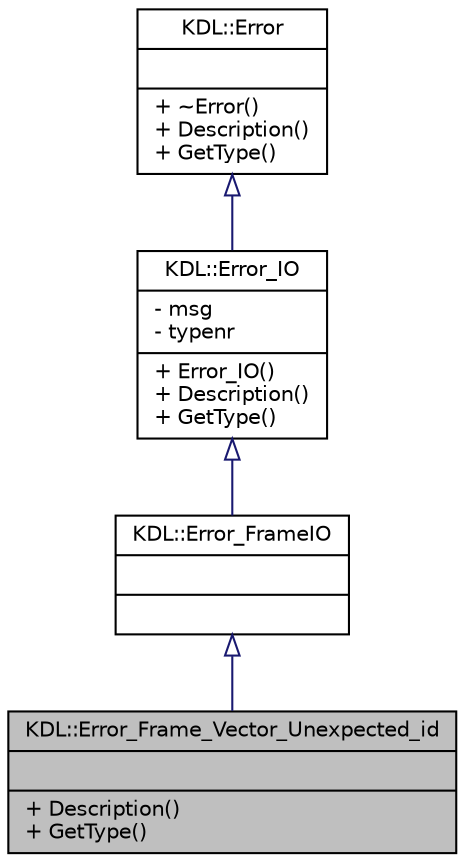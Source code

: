 digraph G
{
  edge [fontname="Helvetica",fontsize="10",labelfontname="Helvetica",labelfontsize="10"];
  node [fontname="Helvetica",fontsize="10",shape=record];
  Node1 [label="{KDL::Error_Frame_Vector_Unexpected_id\n||+ Description()\l+ GetType()\l}",height=0.2,width=0.4,color="black", fillcolor="grey75", style="filled" fontcolor="black"];
  Node2 -> Node1 [dir=back,color="midnightblue",fontsize="10",style="solid",arrowtail="empty",fontname="Helvetica"];
  Node2 [label="{KDL::Error_FrameIO\n||}",height=0.2,width=0.4,color="black", fillcolor="white", style="filled",URL="$db/d09/classKDL_1_1Error__FrameIO.html"];
  Node3 -> Node2 [dir=back,color="midnightblue",fontsize="10",style="solid",arrowtail="empty",fontname="Helvetica"];
  Node3 [label="{KDL::Error_IO\n|- msg\l- typenr\l|+ Error_IO()\l+ Description()\l+ GetType()\l}",height=0.2,width=0.4,color="black", fillcolor="white", style="filled",URL="$d3/da8/classKDL_1_1Error__IO.html"];
  Node4 -> Node3 [dir=back,color="midnightblue",fontsize="10",style="solid",arrowtail="empty",fontname="Helvetica"];
  Node4 [label="{KDL::Error\n||+ ~Error()\l+ Description()\l+ GetType()\l}",height=0.2,width=0.4,color="black", fillcolor="white", style="filled",URL="$de/d0c/classKDL_1_1Error.html"];
}
